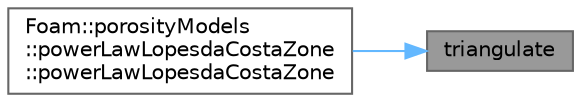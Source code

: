 digraph "triangulate"
{
 // LATEX_PDF_SIZE
  bgcolor="transparent";
  edge [fontname=Helvetica,fontsize=10,labelfontname=Helvetica,labelfontsize=10];
  node [fontname=Helvetica,fontsize=10,shape=box,height=0.2,width=0.4];
  rankdir="RL";
  Node1 [id="Node000001",label="triangulate",height=0.2,width=0.4,color="gray40", fillcolor="grey60", style="filled", fontcolor="black",tooltip=" "];
  Node1 -> Node2 [id="edge1_Node000001_Node000002",dir="back",color="steelblue1",style="solid",tooltip=" "];
  Node2 [id="Node000002",label="Foam::porosityModels\l::powerLawLopesdaCostaZone\l::powerLawLopesdaCostaZone",height=0.2,width=0.4,color="grey40", fillcolor="white", style="filled",URL="$classFoam_1_1porosityModels_1_1powerLawLopesdaCostaZone.html#aefe3b8190138267eab02f5989454ad62",tooltip=" "];
}
